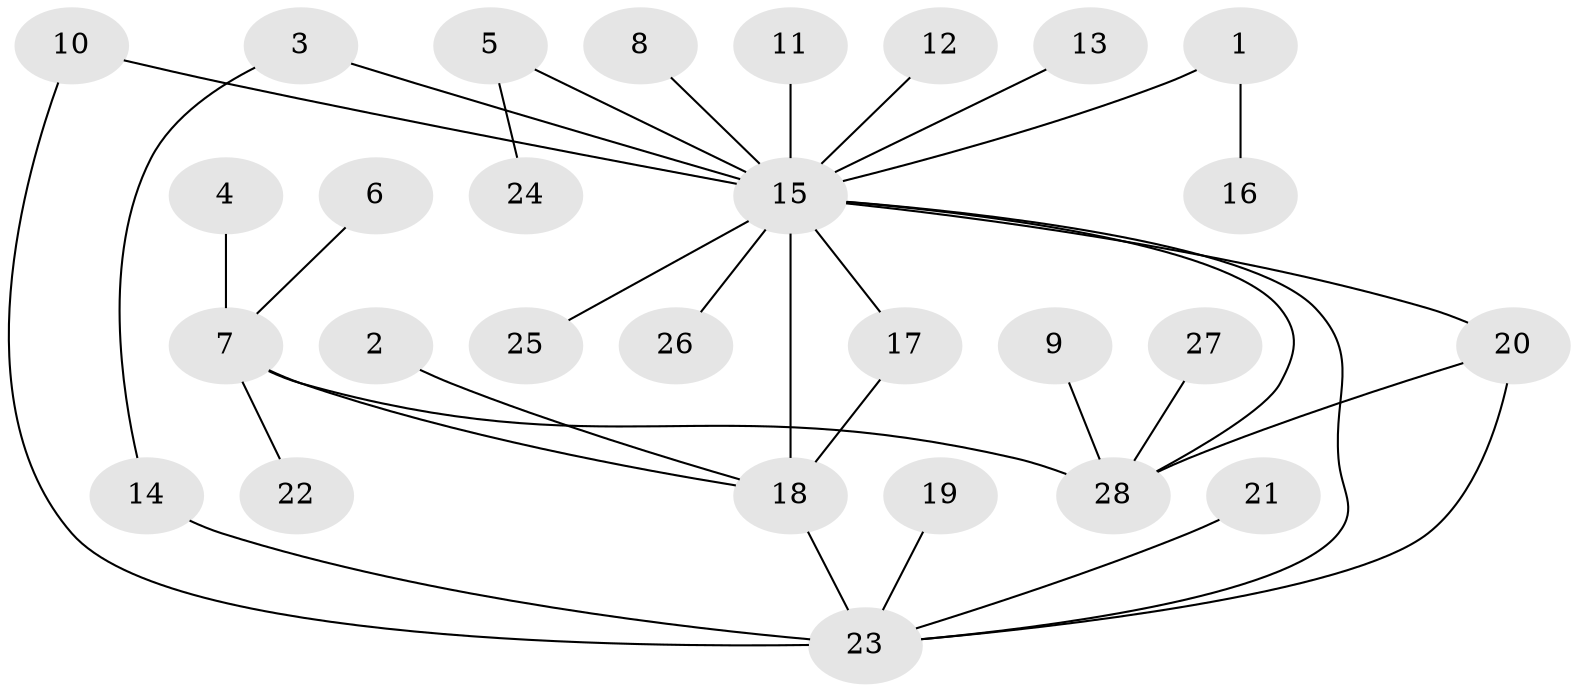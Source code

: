// original degree distribution, {17: 0.017857142857142856, 4: 0.03571428571428571, 2: 0.19642857142857142, 8: 0.017857142857142856, 7: 0.017857142857142856, 9: 0.017857142857142856, 1: 0.5535714285714286, 5: 0.017857142857142856, 3: 0.125}
// Generated by graph-tools (version 1.1) at 2025/50/03/09/25 03:50:00]
// undirected, 28 vertices, 34 edges
graph export_dot {
graph [start="1"]
  node [color=gray90,style=filled];
  1;
  2;
  3;
  4;
  5;
  6;
  7;
  8;
  9;
  10;
  11;
  12;
  13;
  14;
  15;
  16;
  17;
  18;
  19;
  20;
  21;
  22;
  23;
  24;
  25;
  26;
  27;
  28;
  1 -- 15 [weight=1.0];
  1 -- 16 [weight=1.0];
  2 -- 18 [weight=1.0];
  3 -- 14 [weight=1.0];
  3 -- 15 [weight=1.0];
  4 -- 7 [weight=1.0];
  5 -- 15 [weight=1.0];
  5 -- 24 [weight=1.0];
  6 -- 7 [weight=1.0];
  7 -- 18 [weight=1.0];
  7 -- 22 [weight=1.0];
  7 -- 28 [weight=1.0];
  8 -- 15 [weight=1.0];
  9 -- 28 [weight=1.0];
  10 -- 15 [weight=1.0];
  10 -- 23 [weight=1.0];
  11 -- 15 [weight=1.0];
  12 -- 15 [weight=1.0];
  13 -- 15 [weight=1.0];
  14 -- 23 [weight=1.0];
  15 -- 17 [weight=1.0];
  15 -- 18 [weight=1.0];
  15 -- 20 [weight=1.0];
  15 -- 23 [weight=1.0];
  15 -- 25 [weight=2.0];
  15 -- 26 [weight=1.0];
  15 -- 28 [weight=1.0];
  17 -- 18 [weight=1.0];
  18 -- 23 [weight=2.0];
  19 -- 23 [weight=1.0];
  20 -- 23 [weight=1.0];
  20 -- 28 [weight=1.0];
  21 -- 23 [weight=1.0];
  27 -- 28 [weight=1.0];
}
